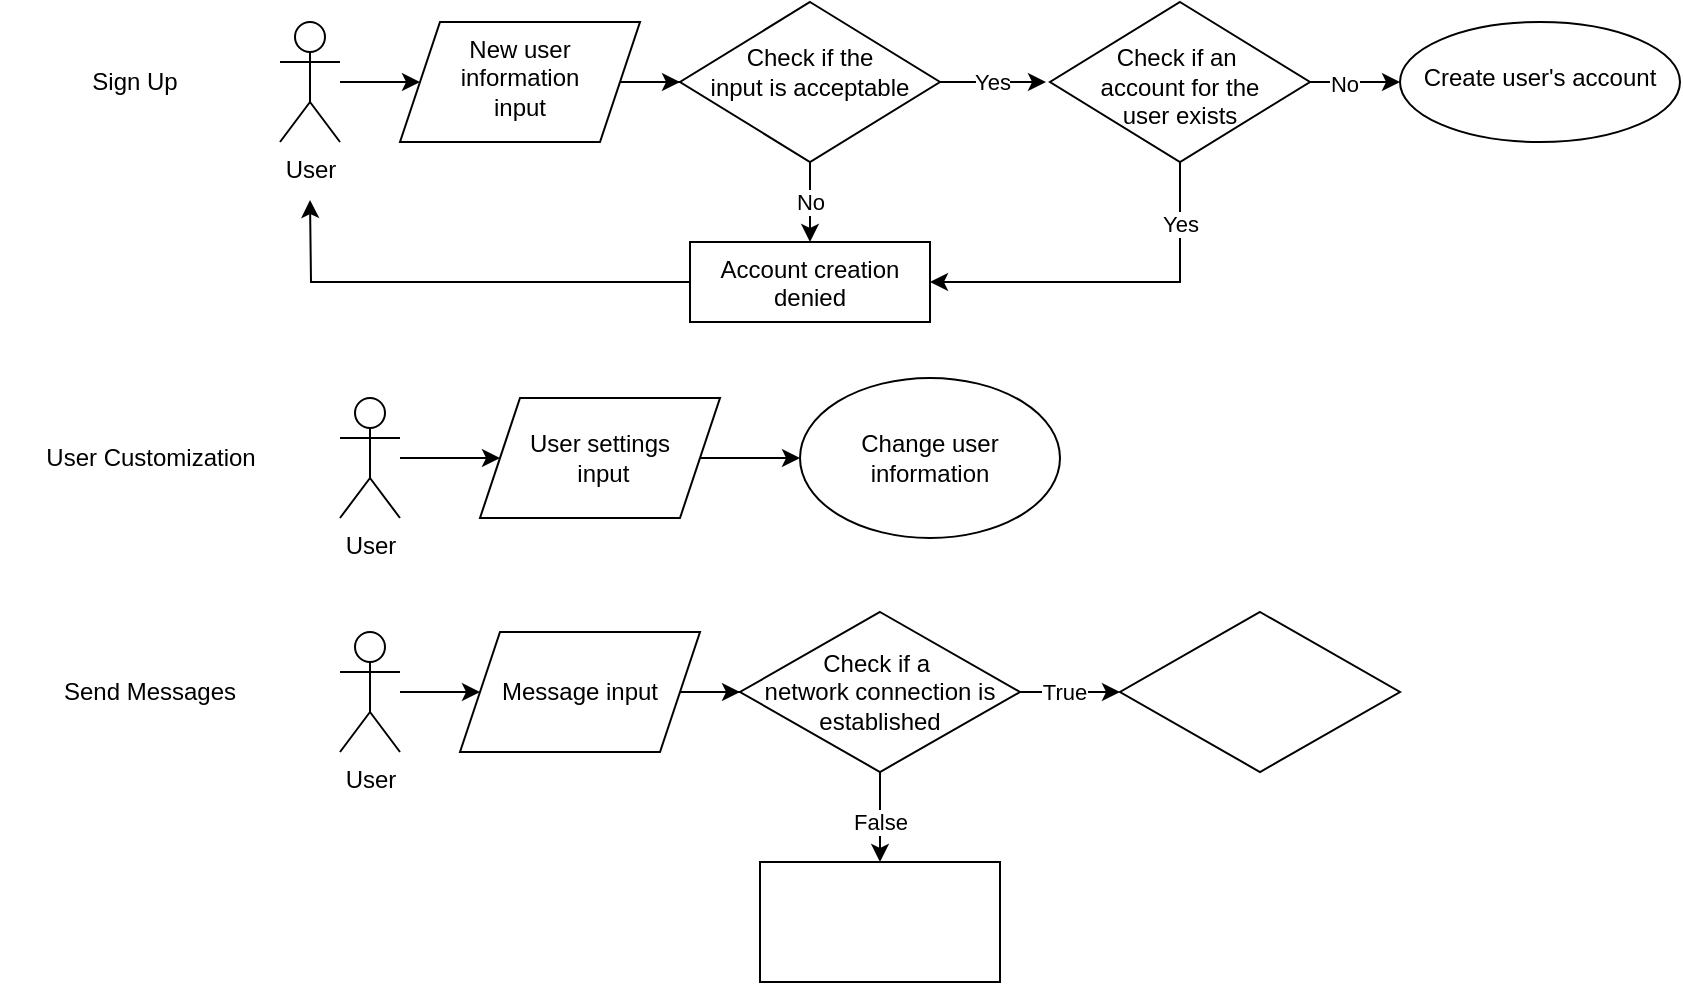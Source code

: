 <mxfile version="24.7.16">
  <diagram name="Page-1" id="SBNDKTTEdVOXE4RD1kLH">
    <mxGraphModel dx="696" dy="368" grid="1" gridSize="10" guides="1" tooltips="1" connect="1" arrows="1" fold="1" page="1" pageScale="1" pageWidth="850" pageHeight="1100" math="0" shadow="0">
      <root>
        <mxCell id="0" />
        <mxCell id="1" parent="0" />
        <mxCell id="36Wj5U354HoHek48pkDs-14" value="" style="edgeStyle=orthogonalEdgeStyle;rounded=0;orthogonalLoop=1;jettySize=auto;html=1;" edge="1" parent="1" source="36Wj5U354HoHek48pkDs-1" target="36Wj5U354HoHek48pkDs-13">
          <mxGeometry relative="1" as="geometry" />
        </mxCell>
        <mxCell id="36Wj5U354HoHek48pkDs-1" value="User" style="shape=umlActor;verticalLabelPosition=bottom;verticalAlign=top;html=1;outlineConnect=0;" vertex="1" parent="1">
          <mxGeometry x="140" y="40" width="30" height="60" as="geometry" />
        </mxCell>
        <mxCell id="36Wj5U354HoHek48pkDs-4" value="Sign Up" style="text;html=1;align=center;verticalAlign=middle;resizable=0;points=[];autosize=1;strokeColor=none;fillColor=none;" vertex="1" parent="1">
          <mxGeometry x="32" y="55" width="70" height="30" as="geometry" />
        </mxCell>
        <mxCell id="36Wj5U354HoHek48pkDs-23" value="" style="edgeStyle=orthogonalEdgeStyle;rounded=0;orthogonalLoop=1;jettySize=auto;html=1;" edge="1" parent="1" source="36Wj5U354HoHek48pkDs-10" target="36Wj5U354HoHek48pkDs-22">
          <mxGeometry relative="1" as="geometry" />
        </mxCell>
        <mxCell id="36Wj5U354HoHek48pkDs-24" value="No" style="edgeLabel;html=1;align=center;verticalAlign=middle;resizable=0;points=[];" vertex="1" connectable="0" parent="36Wj5U354HoHek48pkDs-23">
          <mxGeometry x="-0.24" y="-1" relative="1" as="geometry">
            <mxPoint as="offset" />
          </mxGeometry>
        </mxCell>
        <mxCell id="36Wj5U354HoHek48pkDs-25" value="Yes" style="edgeStyle=orthogonalEdgeStyle;rounded=0;orthogonalLoop=1;jettySize=auto;html=1;exitX=0.5;exitY=1;exitDx=0;exitDy=0;entryX=1;entryY=0.5;entryDx=0;entryDy=0;" edge="1" parent="1" source="36Wj5U354HoHek48pkDs-10" target="36Wj5U354HoHek48pkDs-16">
          <mxGeometry x="-0.667" relative="1" as="geometry">
            <mxPoint as="offset" />
          </mxGeometry>
        </mxCell>
        <mxCell id="36Wj5U354HoHek48pkDs-10" value="&lt;div&gt;&lt;br&gt;&lt;/div&gt;Check&amp;nbsp;&lt;span style=&quot;background-color: initial;&quot;&gt;if an&amp;nbsp;&lt;/span&gt;&lt;div&gt;&lt;div&gt;account&amp;nbsp;&lt;span style=&quot;background-color: initial;&quot;&gt;for the&lt;/span&gt;&lt;/div&gt;&lt;div&gt;&lt;span style=&quot;background-color: initial;&quot;&gt;user exists&lt;/span&gt;&lt;/div&gt;&lt;/div&gt;" style="rhombus;whiteSpace=wrap;html=1;verticalAlign=top;" vertex="1" parent="1">
          <mxGeometry x="525" y="30" width="130" height="80" as="geometry" />
        </mxCell>
        <mxCell id="36Wj5U354HoHek48pkDs-46" value="" style="edgeStyle=orthogonalEdgeStyle;rounded=0;orthogonalLoop=1;jettySize=auto;html=1;" edge="1" parent="1" source="36Wj5U354HoHek48pkDs-13" target="36Wj5U354HoHek48pkDs-45">
          <mxGeometry relative="1" as="geometry" />
        </mxCell>
        <mxCell id="36Wj5U354HoHek48pkDs-13" value="New user&lt;div&gt;information&lt;/div&gt;&lt;div&gt;input&lt;/div&gt;" style="shape=parallelogram;perimeter=parallelogramPerimeter;whiteSpace=wrap;html=1;fixedSize=1;verticalAlign=top;" vertex="1" parent="1">
          <mxGeometry x="200" y="40" width="120" height="60" as="geometry" />
        </mxCell>
        <mxCell id="36Wj5U354HoHek48pkDs-20" style="edgeStyle=orthogonalEdgeStyle;rounded=0;orthogonalLoop=1;jettySize=auto;html=1;exitX=0;exitY=0.5;exitDx=0;exitDy=0;" edge="1" parent="1" source="36Wj5U354HoHek48pkDs-16">
          <mxGeometry relative="1" as="geometry">
            <mxPoint x="370" y="169" as="sourcePoint" />
            <mxPoint x="155" y="129" as="targetPoint" />
          </mxGeometry>
        </mxCell>
        <mxCell id="36Wj5U354HoHek48pkDs-16" value="&lt;div&gt;&lt;span style=&quot;background-color: initial;&quot;&gt;Account creation denied&lt;/span&gt;&lt;br&gt;&lt;/div&gt;" style="whiteSpace=wrap;html=1;verticalAlign=top;" vertex="1" parent="1">
          <mxGeometry x="345" y="150" width="120" height="40" as="geometry" />
        </mxCell>
        <mxCell id="36Wj5U354HoHek48pkDs-19" style="edgeStyle=orthogonalEdgeStyle;rounded=0;orthogonalLoop=1;jettySize=auto;html=1;exitX=0.5;exitY=1;exitDx=0;exitDy=0;" edge="1" parent="1" source="36Wj5U354HoHek48pkDs-16" target="36Wj5U354HoHek48pkDs-16">
          <mxGeometry relative="1" as="geometry" />
        </mxCell>
        <mxCell id="36Wj5U354HoHek48pkDs-22" value="&lt;div&gt;&lt;br&gt;&lt;/div&gt;&lt;div&gt;Create user&#39;s account&lt;/div&gt;" style="ellipse;whiteSpace=wrap;html=1;verticalAlign=top;" vertex="1" parent="1">
          <mxGeometry x="700" y="40" width="140" height="60" as="geometry" />
        </mxCell>
        <mxCell id="36Wj5U354HoHek48pkDs-26" value="User Customization" style="text;html=1;align=center;verticalAlign=middle;resizable=0;points=[];autosize=1;strokeColor=none;fillColor=none;" vertex="1" parent="1">
          <mxGeometry x="10" y="243" width="130" height="30" as="geometry" />
        </mxCell>
        <mxCell id="36Wj5U354HoHek48pkDs-38" style="edgeStyle=orthogonalEdgeStyle;rounded=0;orthogonalLoop=1;jettySize=auto;html=1;entryX=0;entryY=0.5;entryDx=0;entryDy=0;" edge="1" parent="1" source="36Wj5U354HoHek48pkDs-27" target="36Wj5U354HoHek48pkDs-29">
          <mxGeometry relative="1" as="geometry" />
        </mxCell>
        <mxCell id="36Wj5U354HoHek48pkDs-27" value="User" style="shape=umlActor;verticalLabelPosition=bottom;verticalAlign=top;html=1;outlineConnect=0;" vertex="1" parent="1">
          <mxGeometry x="170" y="228" width="30" height="60" as="geometry" />
        </mxCell>
        <mxCell id="36Wj5U354HoHek48pkDs-31" style="edgeStyle=orthogonalEdgeStyle;rounded=0;orthogonalLoop=1;jettySize=auto;html=1;exitX=1;exitY=0.5;exitDx=0;exitDy=0;entryX=0;entryY=0.5;entryDx=0;entryDy=0;" edge="1" parent="1" source="36Wj5U354HoHek48pkDs-29" target="36Wj5U354HoHek48pkDs-32">
          <mxGeometry relative="1" as="geometry">
            <mxPoint x="410" y="258" as="targetPoint" />
          </mxGeometry>
        </mxCell>
        <mxCell id="36Wj5U354HoHek48pkDs-29" value="User settings&lt;div&gt;&amp;nbsp;input&lt;/div&gt;" style="shape=parallelogram;perimeter=parallelogramPerimeter;whiteSpace=wrap;html=1;fixedSize=1;" vertex="1" parent="1">
          <mxGeometry x="240" y="228" width="120" height="60" as="geometry" />
        </mxCell>
        <mxCell id="36Wj5U354HoHek48pkDs-32" value="Change user&lt;div&gt;information&lt;/div&gt;" style="ellipse;whiteSpace=wrap;html=1;" vertex="1" parent="1">
          <mxGeometry x="400" y="218" width="130" height="80" as="geometry" />
        </mxCell>
        <mxCell id="36Wj5U354HoHek48pkDs-33" value="Send Messages" style="text;html=1;align=center;verticalAlign=middle;whiteSpace=wrap;rounded=0;" vertex="1" parent="1">
          <mxGeometry y="360" width="150" height="30" as="geometry" />
        </mxCell>
        <mxCell id="36Wj5U354HoHek48pkDs-37" value="" style="edgeStyle=orthogonalEdgeStyle;rounded=0;orthogonalLoop=1;jettySize=auto;html=1;entryX=0;entryY=0.5;entryDx=0;entryDy=0;" edge="1" parent="1" source="36Wj5U354HoHek48pkDs-34" target="36Wj5U354HoHek48pkDs-39">
          <mxGeometry relative="1" as="geometry">
            <mxPoint x="240" y="375" as="targetPoint" />
          </mxGeometry>
        </mxCell>
        <mxCell id="36Wj5U354HoHek48pkDs-34" value="User" style="shape=umlActor;verticalLabelPosition=bottom;verticalAlign=top;html=1;outlineConnect=0;" vertex="1" parent="1">
          <mxGeometry x="170" y="345" width="30" height="60" as="geometry" />
        </mxCell>
        <mxCell id="36Wj5U354HoHek48pkDs-52" value="" style="edgeStyle=orthogonalEdgeStyle;rounded=0;orthogonalLoop=1;jettySize=auto;html=1;" edge="1" parent="1" source="36Wj5U354HoHek48pkDs-39" target="36Wj5U354HoHek48pkDs-51">
          <mxGeometry relative="1" as="geometry" />
        </mxCell>
        <mxCell id="36Wj5U354HoHek48pkDs-39" value="Message input" style="shape=parallelogram;perimeter=parallelogramPerimeter;whiteSpace=wrap;html=1;fixedSize=1;" vertex="1" parent="1">
          <mxGeometry x="230" y="345" width="120" height="60" as="geometry" />
        </mxCell>
        <mxCell id="36Wj5U354HoHek48pkDs-47" value="Yes" style="edgeStyle=orthogonalEdgeStyle;rounded=0;orthogonalLoop=1;jettySize=auto;html=1;exitX=1;exitY=0.5;exitDx=0;exitDy=0;entryX=0;entryY=0.5;entryDx=0;entryDy=0;" edge="1" parent="1">
          <mxGeometry relative="1" as="geometry">
            <mxPoint x="468" y="70" as="sourcePoint" />
            <mxPoint x="523" y="70" as="targetPoint" />
          </mxGeometry>
        </mxCell>
        <mxCell id="36Wj5U354HoHek48pkDs-50" value="No" style="edgeStyle=orthogonalEdgeStyle;rounded=0;orthogonalLoop=1;jettySize=auto;html=1;entryX=0.5;entryY=0;entryDx=0;entryDy=0;" edge="1" parent="1" source="36Wj5U354HoHek48pkDs-45" target="36Wj5U354HoHek48pkDs-16">
          <mxGeometry relative="1" as="geometry" />
        </mxCell>
        <mxCell id="36Wj5U354HoHek48pkDs-45" value="&lt;div&gt;&lt;br&gt;&lt;/div&gt;&lt;div&gt;Check if the&lt;/div&gt;&lt;div&gt;input is acceptable&lt;/div&gt;" style="rhombus;whiteSpace=wrap;html=1;verticalAlign=top;" vertex="1" parent="1">
          <mxGeometry x="340" y="30" width="130" height="80" as="geometry" />
        </mxCell>
        <mxCell id="36Wj5U354HoHek48pkDs-54" value="" style="edgeStyle=orthogonalEdgeStyle;rounded=0;orthogonalLoop=1;jettySize=auto;html=1;" edge="1" parent="1" source="36Wj5U354HoHek48pkDs-51" target="36Wj5U354HoHek48pkDs-53">
          <mxGeometry relative="1" as="geometry" />
        </mxCell>
        <mxCell id="36Wj5U354HoHek48pkDs-55" value="False" style="edgeLabel;html=1;align=center;verticalAlign=middle;resizable=0;points=[];" vertex="1" connectable="0" parent="36Wj5U354HoHek48pkDs-54">
          <mxGeometry x="0.111" y="1" relative="1" as="geometry">
            <mxPoint x="-1" as="offset" />
          </mxGeometry>
        </mxCell>
        <mxCell id="36Wj5U354HoHek48pkDs-56" style="edgeStyle=orthogonalEdgeStyle;rounded=0;orthogonalLoop=1;jettySize=auto;html=1;entryX=0;entryY=0.5;entryDx=0;entryDy=0;" edge="1" parent="1" source="36Wj5U354HoHek48pkDs-51" target="36Wj5U354HoHek48pkDs-58">
          <mxGeometry relative="1" as="geometry">
            <mxPoint x="560" y="375" as="targetPoint" />
          </mxGeometry>
        </mxCell>
        <mxCell id="36Wj5U354HoHek48pkDs-57" value="True" style="edgeLabel;html=1;align=center;verticalAlign=middle;resizable=0;points=[];" vertex="1" connectable="0" parent="36Wj5U354HoHek48pkDs-56">
          <mxGeometry x="-0.119" y="4" relative="1" as="geometry">
            <mxPoint y="4" as="offset" />
          </mxGeometry>
        </mxCell>
        <mxCell id="36Wj5U354HoHek48pkDs-51" value="Check if a&amp;nbsp;&lt;div&gt;network connection is&lt;div&gt;established&lt;/div&gt;&lt;/div&gt;" style="rhombus;whiteSpace=wrap;html=1;" vertex="1" parent="1">
          <mxGeometry x="370" y="335" width="140" height="80" as="geometry" />
        </mxCell>
        <mxCell id="36Wj5U354HoHek48pkDs-53" value="" style="whiteSpace=wrap;html=1;" vertex="1" parent="1">
          <mxGeometry x="380" y="460" width="120" height="60" as="geometry" />
        </mxCell>
        <mxCell id="36Wj5U354HoHek48pkDs-58" value="" style="rhombus;whiteSpace=wrap;html=1;" vertex="1" parent="1">
          <mxGeometry x="560" y="335" width="140" height="80" as="geometry" />
        </mxCell>
      </root>
    </mxGraphModel>
  </diagram>
</mxfile>
